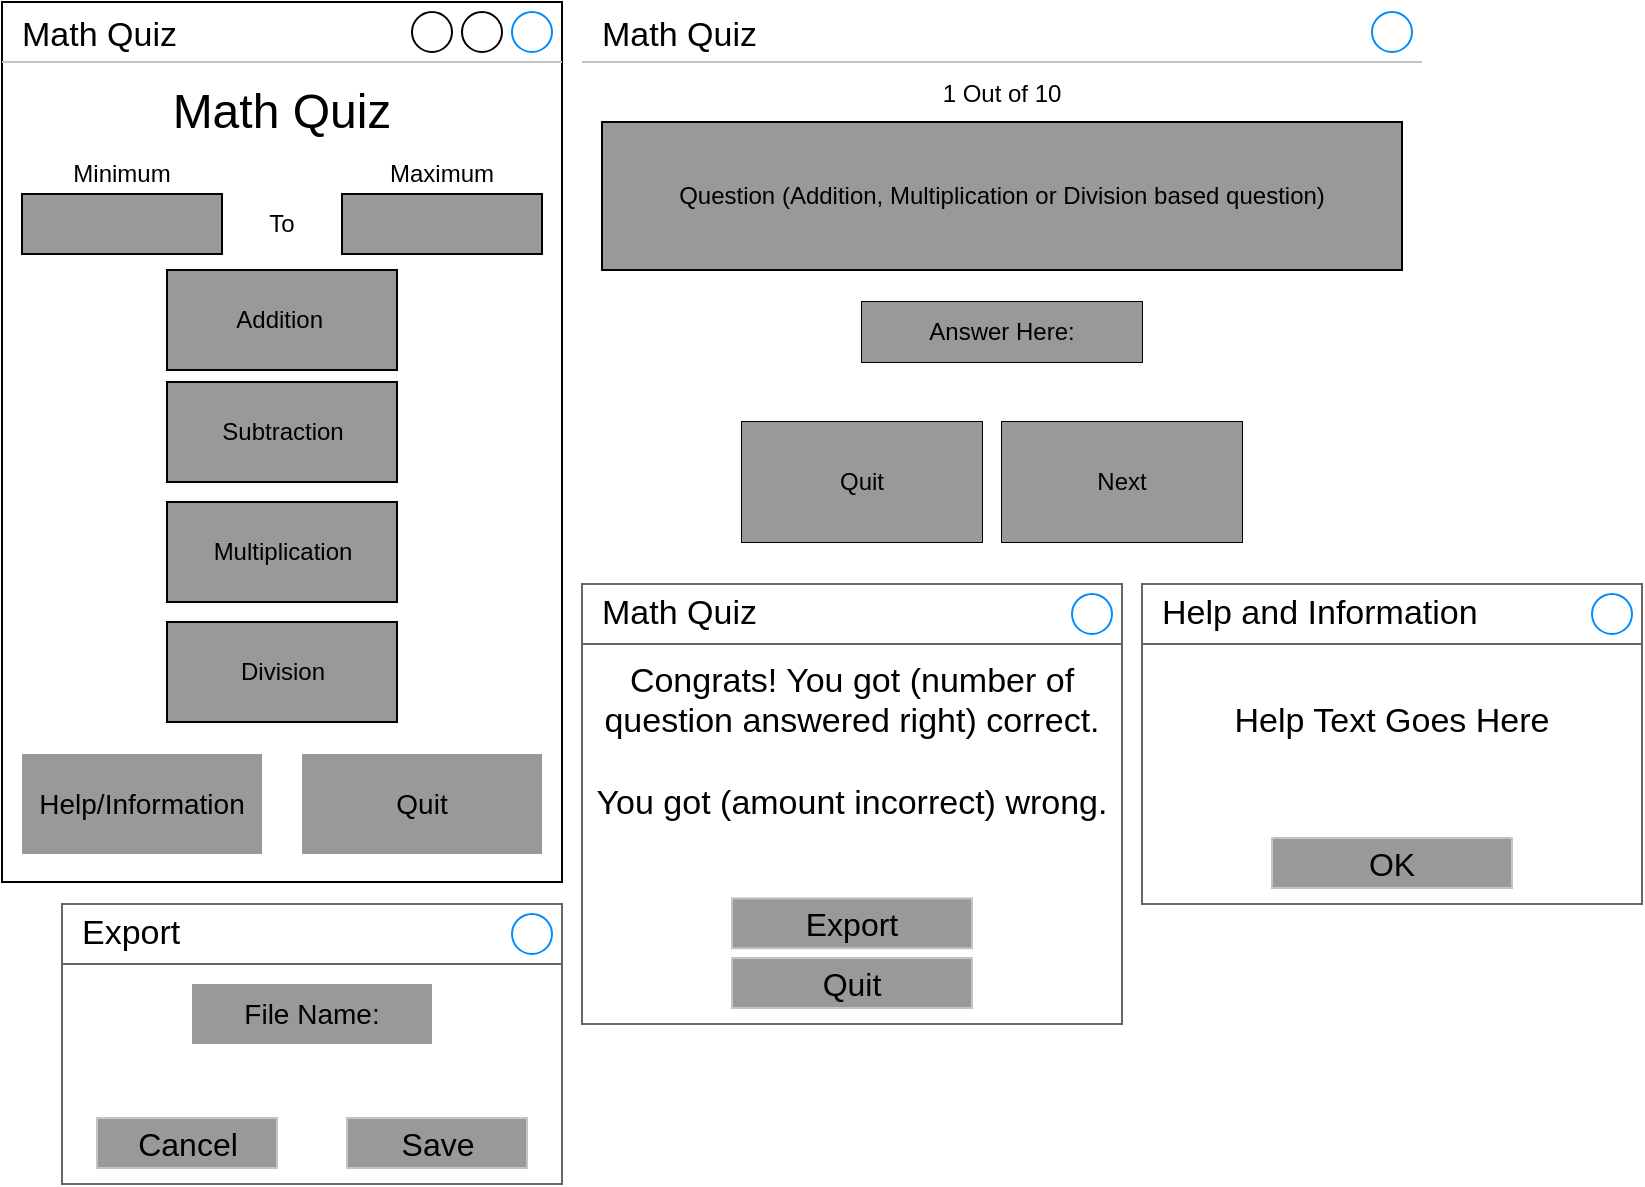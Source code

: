 <mxfile>
    <diagram id="AE1ngAnAXEDSi_8ZjTDB" name="Page-1">
        <mxGraphModel dx="1374" dy="790" grid="1" gridSize="10" guides="1" tooltips="1" connect="1" arrows="1" fold="1" page="1" pageScale="1" pageWidth="850" pageHeight="1100" math="0" shadow="0">
            <root>
                <mxCell id="0"/>
                <mxCell id="1" parent="0"/>
                <mxCell id="Z9LsmCkJ0kFips3NRMrU-2" value="&lt;font color=&quot;#000000&quot;&gt;Math Quiz&lt;/font&gt;" style="strokeWidth=1;shadow=0;dashed=0;align=center;html=1;shape=mxgraph.mockup.containers.window;align=left;verticalAlign=top;spacingLeft=8;strokeColor2=#008cff;strokeColor3=#c4c4c4;fontColor=#666666;mainText=;fontSize=17;labelBackgroundColor=none;fillColor=#FFFFFF;" parent="1" vertex="1">
                    <mxGeometry x="10" y="10" width="280" height="440" as="geometry"/>
                </mxCell>
                <mxCell id="gPzSePkmkKfz23q-vdxE-26" value="" style="rounded=0;whiteSpace=wrap;html=1;fillColor=#999999;" parent="1" vertex="1">
                    <mxGeometry x="20" y="106" width="100" height="30" as="geometry"/>
                </mxCell>
                <mxCell id="gPzSePkmkKfz23q-vdxE-27" value="" style="rounded=0;whiteSpace=wrap;html=1;fillColor=#999999;" parent="1" vertex="1">
                    <mxGeometry x="180" y="106" width="100" height="30" as="geometry"/>
                </mxCell>
                <mxCell id="gPzSePkmkKfz23q-vdxE-32" value="&lt;span style=&quot;font-size: 24px&quot;&gt;&lt;font color=&quot;#000000&quot;&gt;Math Quiz&lt;/font&gt;&lt;/span&gt;" style="text;html=1;strokeColor=none;fillColor=none;align=center;verticalAlign=middle;whiteSpace=wrap;rounded=0;" parent="1" vertex="1">
                    <mxGeometry x="20" y="40" width="260" height="50" as="geometry"/>
                </mxCell>
                <mxCell id="gPzSePkmkKfz23q-vdxE-34" value="&lt;font style=&quot;font-size: 14px&quot; color=&quot;#000000&quot;&gt;Quit&lt;/font&gt;" style="text;html=1;strokeColor=none;fillColor=#999999;align=center;verticalAlign=middle;whiteSpace=wrap;rounded=0;" parent="1" vertex="1">
                    <mxGeometry x="160" y="386" width="120" height="50" as="geometry"/>
                </mxCell>
                <mxCell id="gPzSePkmkKfz23q-vdxE-36" value="&lt;font style=&quot;font-size: 14px&quot; color=&quot;#000000&quot;&gt;Help/Information&lt;/font&gt;" style="text;html=1;strokeColor=none;fillColor=#999999;align=center;verticalAlign=middle;whiteSpace=wrap;rounded=0;" parent="1" vertex="1">
                    <mxGeometry x="20" y="386" width="120" height="50" as="geometry"/>
                </mxCell>
                <mxCell id="Z9LsmCkJ0kFips3NRMrU-1" value="&lt;font color=&quot;#000000&quot;&gt;Minimum&lt;/font&gt;" style="text;html=1;strokeColor=none;fillColor=none;align=center;verticalAlign=middle;whiteSpace=wrap;rounded=0;" parent="1" vertex="1">
                    <mxGeometry x="20" y="86" width="100" height="20" as="geometry"/>
                </mxCell>
                <mxCell id="Z9LsmCkJ0kFips3NRMrU-3" value="&lt;font color=&quot;#000000&quot;&gt;Maximum&lt;/font&gt;" style="text;html=1;strokeColor=none;fillColor=none;align=center;verticalAlign=middle;whiteSpace=wrap;rounded=0;" parent="1" vertex="1">
                    <mxGeometry x="180" y="86" width="100" height="20" as="geometry"/>
                </mxCell>
                <mxCell id="Z9LsmCkJ0kFips3NRMrU-4" value="&lt;font color=&quot;#000000&quot;&gt;To&lt;/font&gt;" style="text;html=1;strokeColor=none;fillColor=none;align=center;verticalAlign=middle;whiteSpace=wrap;rounded=0;" parent="1" vertex="1">
                    <mxGeometry x="120" y="111" width="60" height="20" as="geometry"/>
                </mxCell>
                <mxCell id="gPzSePkmkKfz23q-vdxE-17" value="&lt;font color=&quot;#000000&quot;&gt;Addition&amp;nbsp;&lt;/font&gt;" style="rounded=0;whiteSpace=wrap;html=1;fillColor=#999999;" parent="1" vertex="1">
                    <mxGeometry x="92.5" y="144" width="115" height="50" as="geometry"/>
                </mxCell>
                <mxCell id="gPzSePkmkKfz23q-vdxE-18" value="&lt;font color=&quot;#000000&quot;&gt;Division&lt;/font&gt;" style="rounded=0;whiteSpace=wrap;html=1;fillColor=#999999;" parent="1" vertex="1">
                    <mxGeometry x="92.5" y="320" width="115" height="50" as="geometry"/>
                </mxCell>
                <mxCell id="gPzSePkmkKfz23q-vdxE-51" value="&lt;font color=&quot;#000000&quot;&gt;Multiplication&lt;/font&gt;" style="rounded=0;whiteSpace=wrap;html=1;fillColor=#999999;" parent="1" vertex="1">
                    <mxGeometry x="92.5" y="260" width="115" height="50" as="geometry"/>
                </mxCell>
                <mxCell id="Z9LsmCkJ0kFips3NRMrU-6" value="&lt;font color=&quot;#000000&quot;&gt;&lt;br&gt;Help Text Goes Here&lt;/font&gt;" style="strokeWidth=1;shadow=0;dashed=0;align=center;html=1;shape=mxgraph.mockup.containers.rrect;rSize=0;strokeColor=#666666;fontColor=#666666;fontSize=17;verticalAlign=top;whiteSpace=wrap;fillColor=#ffffff;spacingTop=32;" parent="1" vertex="1">
                    <mxGeometry x="580" y="301" width="250" height="160" as="geometry"/>
                </mxCell>
                <mxCell id="Z9LsmCkJ0kFips3NRMrU-7" value="&lt;font color=&quot;#000000&quot;&gt;Help and Information&lt;/font&gt;" style="strokeWidth=1;shadow=0;dashed=0;align=center;html=1;shape=mxgraph.mockup.containers.rrect;rSize=0;fontSize=17;fontColor=#666666;strokeColor=#666666;align=left;spacingLeft=8;fillColor=#ffffff;resizeWidth=1;" parent="Z9LsmCkJ0kFips3NRMrU-6" vertex="1">
                    <mxGeometry width="250" height="30" relative="1" as="geometry"/>
                </mxCell>
                <mxCell id="Z9LsmCkJ0kFips3NRMrU-8" value="" style="shape=ellipse;strokeColor=#008cff;resizable=0;fillColor=none;html=1;" parent="Z9LsmCkJ0kFips3NRMrU-7" vertex="1">
                    <mxGeometry x="1" y="0.5" width="20" height="20" relative="1" as="geometry">
                        <mxPoint x="-25" y="-10" as="offset"/>
                    </mxGeometry>
                </mxCell>
                <mxCell id="Z9LsmCkJ0kFips3NRMrU-9" value="&lt;font color=&quot;#000000&quot;&gt;OK&lt;/font&gt;" style="strokeWidth=1;shadow=0;dashed=0;align=center;html=1;shape=mxgraph.mockup.containers.rrect;rSize=0;fontSize=16;fontColor=#666666;strokeColor=#c4c4c4;resizable=0;whiteSpace=wrap;fillColor=#999999;" parent="Z9LsmCkJ0kFips3NRMrU-6" vertex="1">
                    <mxGeometry x="0.5" y="1" width="120" height="25" relative="1" as="geometry">
                        <mxPoint x="-60" y="-33" as="offset"/>
                    </mxGeometry>
                </mxCell>
                <mxCell id="Z9LsmCkJ0kFips3NRMrU-10" value="&lt;font color=&quot;#000000&quot;&gt;Math Quiz&lt;/font&gt;" style="strokeWidth=1;shadow=0;dashed=0;align=center;html=1;shape=mxgraph.mockup.containers.window;align=left;verticalAlign=top;spacingLeft=8;strokeColor2=#008cff;strokeColor3=#c4c4c4;fontColor=#666666;mainText=;fontSize=17;labelBackgroundColor=none;strokeColor=#FFFFFF;fillColor=#FFFFFF;" parent="1" vertex="1">
                    <mxGeometry x="300" y="10" width="420" height="280" as="geometry"/>
                </mxCell>
                <mxCell id="Z9LsmCkJ0kFips3NRMrU-12" value="" style="rounded=0;whiteSpace=wrap;html=1;" parent="1" vertex="1">
                    <mxGeometry x="510" y="220" width="120" height="60" as="geometry"/>
                </mxCell>
                <mxCell id="Z9LsmCkJ0kFips3NRMrU-13" value="&lt;font color=&quot;#000000&quot;&gt;Next&lt;/font&gt;" style="text;html=1;strokeColor=none;fillColor=#999999;align=center;verticalAlign=middle;whiteSpace=wrap;rounded=0;" parent="1" vertex="1">
                    <mxGeometry x="510" y="220" width="120" height="60" as="geometry"/>
                </mxCell>
                <mxCell id="Z9LsmCkJ0kFips3NRMrU-14" value="" style="rounded=0;whiteSpace=wrap;html=1;" parent="1" vertex="1">
                    <mxGeometry x="440" y="160" width="140" height="30" as="geometry"/>
                </mxCell>
                <mxCell id="Z9LsmCkJ0kFips3NRMrU-15" value="&lt;font color=&quot;#000000&quot;&gt;Answer Here:&lt;/font&gt;" style="text;html=1;strokeColor=none;fillColor=#999999;align=center;verticalAlign=middle;whiteSpace=wrap;rounded=0;" parent="1" vertex="1">
                    <mxGeometry x="440" y="160" width="140" height="30" as="geometry"/>
                </mxCell>
                <mxCell id="Z9LsmCkJ0kFips3NRMrU-16" value="&lt;font color=&quot;#000000&quot;&gt;Question (Addition, Multiplication or Division based question)&lt;/font&gt;" style="rounded=0;whiteSpace=wrap;html=1;fillColor=#999999;" parent="1" vertex="1">
                    <mxGeometry x="310" y="70" width="400" height="74" as="geometry"/>
                </mxCell>
                <mxCell id="Z9LsmCkJ0kFips3NRMrU-17" value="" style="rounded=0;whiteSpace=wrap;html=1;" parent="1" vertex="1">
                    <mxGeometry x="380" y="220" width="120" height="60" as="geometry"/>
                </mxCell>
                <mxCell id="Z9LsmCkJ0kFips3NRMrU-18" value="&lt;font color=&quot;#000000&quot;&gt;Quit&lt;/font&gt;" style="text;html=1;strokeColor=none;fillColor=#999999;align=center;verticalAlign=middle;whiteSpace=wrap;rounded=0;" parent="1" vertex="1">
                    <mxGeometry x="380" y="220" width="120" height="60" as="geometry"/>
                </mxCell>
                <mxCell id="Z9LsmCkJ0kFips3NRMrU-20" value="&lt;font color=&quot;#000000&quot;&gt;1 Out of 10&lt;/font&gt;" style="text;html=1;strokeColor=none;fillColor=none;align=center;verticalAlign=middle;whiteSpace=wrap;rounded=0;" parent="1" vertex="1">
                    <mxGeometry x="420" y="46" width="180" height="20" as="geometry"/>
                </mxCell>
                <mxCell id="Z9LsmCkJ0kFips3NRMrU-22" value="&lt;font color=&quot;#000000&quot;&gt;Congrats! You got (number of question answered right) correct.&lt;br&gt;&lt;/font&gt;&lt;br&gt;&lt;font color=&quot;#000000&quot;&gt;You got (amount incorrect) wrong.&lt;/font&gt;" style="strokeWidth=1;shadow=0;dashed=0;align=center;html=1;shape=mxgraph.mockup.containers.rrect;rSize=0;strokeColor=#666666;fontColor=#666666;fontSize=17;verticalAlign=top;whiteSpace=wrap;fillColor=#ffffff;spacingTop=32;" parent="1" vertex="1">
                    <mxGeometry x="300" y="301" width="270" height="220" as="geometry"/>
                </mxCell>
                <mxCell id="Z9LsmCkJ0kFips3NRMrU-23" value="&lt;font color=&quot;#000000&quot;&gt;Math Quiz&lt;/font&gt;" style="strokeWidth=1;shadow=0;dashed=0;align=center;html=1;shape=mxgraph.mockup.containers.rrect;rSize=0;fontSize=17;fontColor=#666666;strokeColor=#666666;align=left;spacingLeft=8;fillColor=#ffffff;resizeWidth=1;" parent="Z9LsmCkJ0kFips3NRMrU-22" vertex="1">
                    <mxGeometry width="270" height="30" relative="1" as="geometry"/>
                </mxCell>
                <mxCell id="Z9LsmCkJ0kFips3NRMrU-24" value="" style="shape=ellipse;strokeColor=#008cff;resizable=0;fillColor=none;html=1;" parent="Z9LsmCkJ0kFips3NRMrU-23" vertex="1">
                    <mxGeometry x="1" y="0.5" width="20" height="20" relative="1" as="geometry">
                        <mxPoint x="-25" y="-10" as="offset"/>
                    </mxGeometry>
                </mxCell>
                <mxCell id="Z9LsmCkJ0kFips3NRMrU-25" value="&lt;font color=&quot;#000000&quot;&gt;Quit&lt;/font&gt;" style="strokeWidth=1;shadow=0;dashed=0;align=center;html=1;shape=mxgraph.mockup.containers.rrect;rSize=0;fontSize=16;fontColor=#666666;strokeColor=#c4c4c4;resizable=0;whiteSpace=wrap;fillColor=#999999;" parent="Z9LsmCkJ0kFips3NRMrU-22" vertex="1">
                    <mxGeometry x="0.5" y="1" width="120" height="25" relative="1" as="geometry">
                        <mxPoint x="-60" y="-33" as="offset"/>
                    </mxGeometry>
                </mxCell>
                <mxCell id="2" value="&lt;font color=&quot;#000000&quot;&gt;Export&lt;/font&gt;" style="strokeWidth=1;shadow=0;dashed=0;align=center;html=1;shape=mxgraph.mockup.containers.rrect;rSize=0;fontSize=16;fontColor=#666666;strokeColor=#c4c4c4;resizable=0;whiteSpace=wrap;fillColor=#999999;" parent="Z9LsmCkJ0kFips3NRMrU-22" vertex="1">
                    <mxGeometry x="75.0" y="157.143" width="120" height="25" as="geometry"/>
                </mxCell>
                <mxCell id="3" value="&lt;font color=&quot;#000000&quot;&gt;Subtraction&lt;br&gt;&lt;/font&gt;" style="rounded=0;whiteSpace=wrap;html=1;fillColor=#999999;" parent="1" vertex="1">
                    <mxGeometry x="92.5" y="200" width="115" height="50" as="geometry"/>
                </mxCell>
                <mxCell id="4" value="" style="strokeWidth=1;shadow=0;dashed=0;align=center;html=1;shape=mxgraph.mockup.containers.rrect;rSize=0;strokeColor=#666666;fontColor=#666666;fontSize=17;verticalAlign=top;whiteSpace=wrap;fillColor=#ffffff;spacingTop=32;" parent="1" vertex="1">
                    <mxGeometry x="40" y="461" width="250" height="140" as="geometry"/>
                </mxCell>
                <mxCell id="5" value="&lt;font color=&quot;#000000&quot;&gt;Export&lt;/font&gt;" style="strokeWidth=1;shadow=0;dashed=0;align=center;html=1;shape=mxgraph.mockup.containers.rrect;rSize=0;fontSize=17;fontColor=#666666;strokeColor=#666666;align=left;spacingLeft=8;fillColor=none;resizeWidth=1;" parent="4" vertex="1">
                    <mxGeometry width="250" height="30" relative="1" as="geometry"/>
                </mxCell>
                <mxCell id="6" value="" style="shape=ellipse;strokeColor=#008cff;resizable=0;fillColor=none;html=1;" parent="5" vertex="1">
                    <mxGeometry x="1" y="0.5" width="20" height="20" relative="1" as="geometry">
                        <mxPoint x="-25" y="-10" as="offset"/>
                    </mxGeometry>
                </mxCell>
                <mxCell id="7" value="&lt;font color=&quot;#000000&quot;&gt;Cancel&lt;/font&gt;" style="strokeWidth=1;shadow=0;dashed=0;align=center;html=1;shape=mxgraph.mockup.containers.rrect;rSize=0;fontSize=16;fontColor=#666666;strokeColor=#c4c4c4;whiteSpace=wrap;fillColor=#999999;" parent="4" vertex="1">
                    <mxGeometry x="0.25" y="1" width="90" height="25" relative="1" as="geometry">
                        <mxPoint x="-45" y="-33" as="offset"/>
                    </mxGeometry>
                </mxCell>
                <mxCell id="8" value="&lt;font color=&quot;#000000&quot;&gt;Save&lt;/font&gt;" style="strokeWidth=1;shadow=0;dashed=0;align=center;html=1;shape=mxgraph.mockup.containers.rrect;rSize=0;fontSize=16;fontColor=#666666;strokeColor=#c4c4c4;whiteSpace=wrap;fillColor=#999999;" parent="4" vertex="1">
                    <mxGeometry x="0.75" y="1" width="90" height="25" relative="1" as="geometry">
                        <mxPoint x="-45" y="-33" as="offset"/>
                    </mxGeometry>
                </mxCell>
                <mxCell id="12" value="&lt;font color=&quot;#000000&quot;&gt;&lt;span style=&quot;font-size: 14px&quot;&gt;File Name:&lt;/span&gt;&lt;/font&gt;" style="text;html=1;strokeColor=none;fillColor=#999999;align=center;verticalAlign=middle;whiteSpace=wrap;rounded=0;" parent="4" vertex="1">
                    <mxGeometry x="65" y="40" width="120" height="30" as="geometry"/>
                </mxCell>
            </root>
        </mxGraphModel>
    </diagram>
</mxfile>